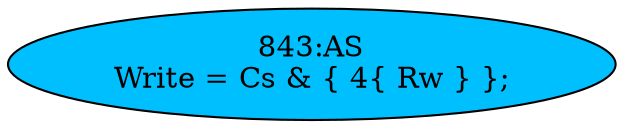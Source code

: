 strict digraph "" {
	node [label="\N"];
	"843:AS"	 [ast="<pyverilog.vparser.ast.Assign object at 0x7fbdee0c8590>",
		def_var="['Write']",
		fillcolor=deepskyblue,
		label="843:AS
Write = Cs & { 4{ Rw } };",
		statements="[]",
		style=filled,
		typ=Assign,
		use_var="['Cs', 'Rw']"];
}
